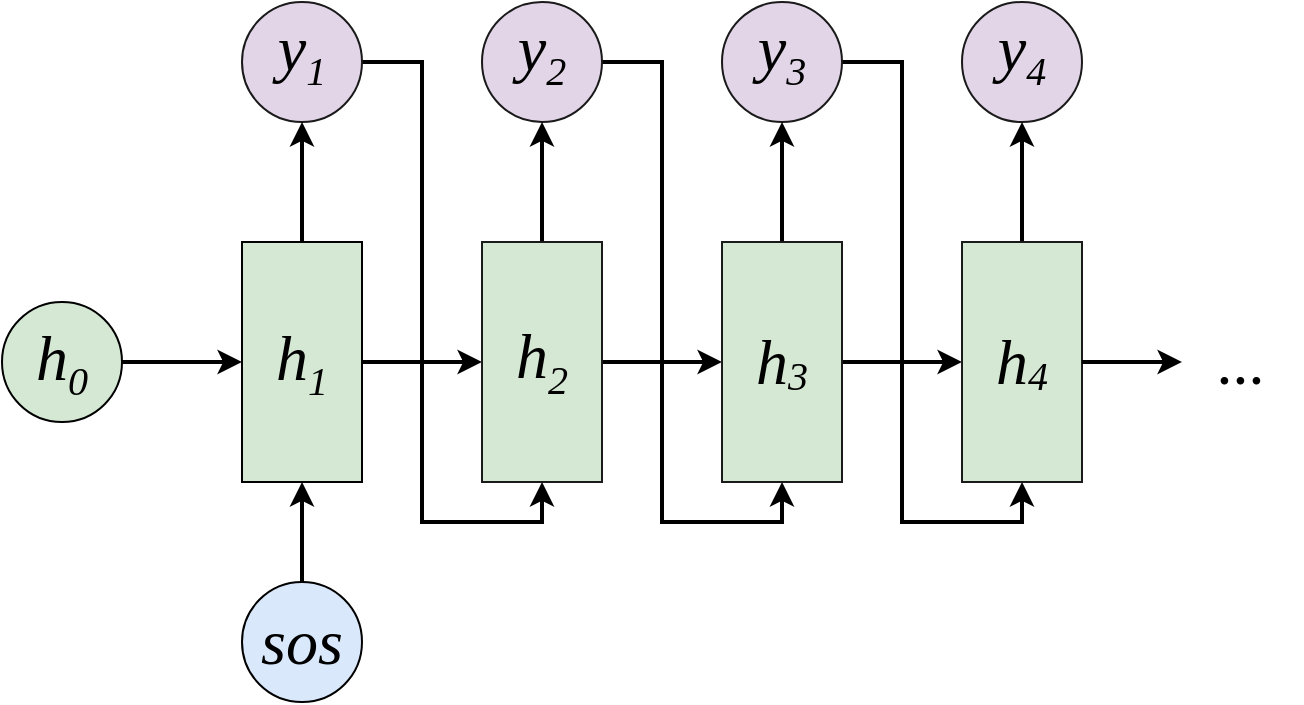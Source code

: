 <mxfile version="10.6.8" type="device"><diagram id="BSEmOGoPRy7M86O2U1Ug" name="Page-1"><mxGraphModel dx="1107" dy="604" grid="1" gridSize="10" guides="1" tooltips="1" connect="1" arrows="1" fold="1" page="1" pageScale="1" pageWidth="1100" pageHeight="850" math="0" shadow="0"><root><mxCell id="0"/><mxCell id="1" parent="0"/><mxCell id="1zUca6iBuPj1ctpjtVBc-15" style="edgeStyle=orthogonalEdgeStyle;rounded=0;orthogonalLoop=1;jettySize=auto;html=1;entryX=0.5;entryY=1;entryDx=0;entryDy=0;strokeWidth=2;" parent="1" source="1zUca6iBuPj1ctpjtVBc-1" target="1zUca6iBuPj1ctpjtVBc-10" edge="1"><mxGeometry relative="1" as="geometry"/></mxCell><mxCell id="1zUca6iBuPj1ctpjtVBc-1" value="" style="ellipse;whiteSpace=wrap;html=1;aspect=fixed;fillColor=#d5e8d4;strokeColor=#000000;" parent="1" vertex="1"><mxGeometry x="224" y="400" width="60" height="60" as="geometry"/></mxCell><mxCell id="-Diyp8xmZMJdPz6Gawks-4" style="edgeStyle=orthogonalEdgeStyle;rounded=0;orthogonalLoop=1;jettySize=auto;html=1;exitX=1;exitY=0.5;exitDx=0;exitDy=0;entryX=1;entryY=0.5;entryDx=0;entryDy=0;strokeWidth=2;" edge="1" parent="1" source="1zUca6iBuPj1ctpjtVBc-2" target="1zUca6iBuPj1ctpjtVBc-11"><mxGeometry relative="1" as="geometry"/></mxCell><mxCell id="1zUca6iBuPj1ctpjtVBc-2" value="" style="ellipse;whiteSpace=wrap;html=1;aspect=fixed;fillColor=#e1d5e7;strokeColor=#1A1A1A;" parent="1" vertex="1"><mxGeometry x="344" y="250" width="60" height="60" as="geometry"/></mxCell><mxCell id="-Diyp8xmZMJdPz6Gawks-2" style="edgeStyle=orthogonalEdgeStyle;rounded=0;orthogonalLoop=1;jettySize=auto;html=1;exitX=1;exitY=0.5;exitDx=0;exitDy=0;entryX=1;entryY=0.5;entryDx=0;entryDy=0;strokeWidth=2;" edge="1" parent="1" source="1zUca6iBuPj1ctpjtVBc-3" target="1zUca6iBuPj1ctpjtVBc-12"><mxGeometry relative="1" as="geometry"/></mxCell><mxCell id="1zUca6iBuPj1ctpjtVBc-3" value="" style="ellipse;whiteSpace=wrap;html=1;aspect=fixed;fillColor=#e1d5e7;strokeColor=#1A1A1A;" parent="1" vertex="1"><mxGeometry x="464" y="250" width="60" height="60" as="geometry"/></mxCell><mxCell id="-Diyp8xmZMJdPz6Gawks-3" style="edgeStyle=orthogonalEdgeStyle;rounded=0;orthogonalLoop=1;jettySize=auto;html=1;entryX=1;entryY=0.5;entryDx=0;entryDy=0;strokeWidth=2;" edge="1" parent="1" source="1zUca6iBuPj1ctpjtVBc-4" target="1zUca6iBuPj1ctpjtVBc-13"><mxGeometry relative="1" as="geometry"/></mxCell><mxCell id="1zUca6iBuPj1ctpjtVBc-4" value="" style="ellipse;whiteSpace=wrap;html=1;aspect=fixed;fillColor=#e1d5e7;strokeColor=#1A1A1A;" parent="1" vertex="1"><mxGeometry x="584" y="250" width="60" height="60" as="geometry"/></mxCell><mxCell id="1zUca6iBuPj1ctpjtVBc-5" value="" style="ellipse;whiteSpace=wrap;html=1;aspect=fixed;fillColor=#e1d5e7;strokeColor=#1A1A1A;" parent="1" vertex="1"><mxGeometry x="704" y="250" width="60" height="60" as="geometry"/></mxCell><mxCell id="1zUca6iBuPj1ctpjtVBc-16" style="edgeStyle=orthogonalEdgeStyle;rounded=0;orthogonalLoop=1;jettySize=auto;html=1;entryX=1;entryY=0.5;entryDx=0;entryDy=0;strokeWidth=2;" parent="1" source="1zUca6iBuPj1ctpjtVBc-6" target="1zUca6iBuPj1ctpjtVBc-10" edge="1"><mxGeometry relative="1" as="geometry"/></mxCell><mxCell id="1zUca6iBuPj1ctpjtVBc-6" value="" style="ellipse;whiteSpace=wrap;html=1;aspect=fixed;fillColor=#dae8fc;strokeColor=#000000;" parent="1" vertex="1"><mxGeometry x="344" y="540" width="60" height="60" as="geometry"/></mxCell><mxCell id="1zUca6iBuPj1ctpjtVBc-27" style="edgeStyle=orthogonalEdgeStyle;rounded=0;orthogonalLoop=1;jettySize=auto;html=1;entryX=0.5;entryY=1;entryDx=0;entryDy=0;strokeWidth=2;" parent="1" source="1zUca6iBuPj1ctpjtVBc-10" target="1zUca6iBuPj1ctpjtVBc-2" edge="1"><mxGeometry relative="1" as="geometry"/></mxCell><mxCell id="1zUca6iBuPj1ctpjtVBc-28" style="edgeStyle=orthogonalEdgeStyle;rounded=0;orthogonalLoop=1;jettySize=auto;html=1;entryX=0.5;entryY=1;entryDx=0;entryDy=0;strokeWidth=2;" parent="1" source="1zUca6iBuPj1ctpjtVBc-10" target="1zUca6iBuPj1ctpjtVBc-11" edge="1"><mxGeometry relative="1" as="geometry"/></mxCell><mxCell id="1zUca6iBuPj1ctpjtVBc-10" value="" style="whiteSpace=wrap;html=1;rotation=90;fillColor=#d5e8d4;strokeColor=#000000;" parent="1" vertex="1"><mxGeometry x="314" y="400" width="120" height="60" as="geometry"/></mxCell><mxCell id="1zUca6iBuPj1ctpjtVBc-22" style="edgeStyle=orthogonalEdgeStyle;rounded=0;orthogonalLoop=1;jettySize=auto;html=1;strokeWidth=2;entryX=0.5;entryY=1;entryDx=0;entryDy=0;" parent="1" source="1zUca6iBuPj1ctpjtVBc-11" target="1zUca6iBuPj1ctpjtVBc-3" edge="1"><mxGeometry relative="1" as="geometry"><mxPoint x="494" y="280" as="targetPoint"/></mxGeometry></mxCell><mxCell id="1zUca6iBuPj1ctpjtVBc-29" style="edgeStyle=orthogonalEdgeStyle;rounded=0;orthogonalLoop=1;jettySize=auto;html=1;entryX=0.5;entryY=1;entryDx=0;entryDy=0;strokeWidth=2;" parent="1" source="1zUca6iBuPj1ctpjtVBc-11" target="1zUca6iBuPj1ctpjtVBc-12" edge="1"><mxGeometry relative="1" as="geometry"/></mxCell><mxCell id="1zUca6iBuPj1ctpjtVBc-11" value="" style="whiteSpace=wrap;html=1;rotation=90;fillColor=#d5e8d4;strokeColor=#1A1A1A;" parent="1" vertex="1"><mxGeometry x="434" y="400" width="120" height="60" as="geometry"/></mxCell><mxCell id="1zUca6iBuPj1ctpjtVBc-21" style="edgeStyle=orthogonalEdgeStyle;rounded=0;orthogonalLoop=1;jettySize=auto;html=1;strokeWidth=2;" parent="1" source="1zUca6iBuPj1ctpjtVBc-12" target="1zUca6iBuPj1ctpjtVBc-4" edge="1"><mxGeometry relative="1" as="geometry"/></mxCell><mxCell id="1zUca6iBuPj1ctpjtVBc-30" style="edgeStyle=orthogonalEdgeStyle;rounded=0;orthogonalLoop=1;jettySize=auto;html=1;entryX=0.5;entryY=1;entryDx=0;entryDy=0;strokeWidth=2;" parent="1" source="1zUca6iBuPj1ctpjtVBc-12" target="1zUca6iBuPj1ctpjtVBc-13" edge="1"><mxGeometry relative="1" as="geometry"/></mxCell><mxCell id="1zUca6iBuPj1ctpjtVBc-12" value="" style="whiteSpace=wrap;html=1;rotation=90;fillColor=#d5e8d4;strokeColor=#1A1A1A;" parent="1" vertex="1"><mxGeometry x="554" y="400" width="120" height="60" as="geometry"/></mxCell><mxCell id="1zUca6iBuPj1ctpjtVBc-20" style="edgeStyle=orthogonalEdgeStyle;rounded=0;orthogonalLoop=1;jettySize=auto;html=1;entryX=0.5;entryY=1;entryDx=0;entryDy=0;strokeWidth=2;" parent="1" source="1zUca6iBuPj1ctpjtVBc-13" target="1zUca6iBuPj1ctpjtVBc-5" edge="1"><mxGeometry relative="1" as="geometry"/></mxCell><mxCell id="1zUca6iBuPj1ctpjtVBc-13" value="" style="whiteSpace=wrap;html=1;rotation=90;fillColor=#d5e8d4;strokeColor=#1A1A1A;" parent="1" vertex="1"><mxGeometry x="674" y="400" width="120" height="60" as="geometry"/></mxCell><mxCell id="1zUca6iBuPj1ctpjtVBc-31" value="&lt;font style=&quot;font-size: 32px&quot;&gt;h&lt;font style=&quot;font-size: 32px&quot; size=&quot;1&quot;&gt;&lt;sub style=&quot;font-size: 20px&quot;&gt;0&lt;/sub&gt;&lt;/font&gt;&lt;/font&gt;" style="text;html=1;strokeColor=none;fillColor=none;align=center;verticalAlign=middle;whiteSpace=wrap;rounded=0;fontFamily=Times New Roman;fontSize=32;fontStyle=2" parent="1" vertex="1"><mxGeometry x="224" y="415" width="60" height="30" as="geometry"/></mxCell><mxCell id="1zUca6iBuPj1ctpjtVBc-32" value="&lt;font style=&quot;font-size: 32px&quot;&gt;h&lt;font style=&quot;font-size: 32px&quot; size=&quot;1&quot;&gt;&lt;sub style=&quot;font-size: 20px&quot;&gt;1&lt;/sub&gt;&lt;/font&gt;&lt;/font&gt;" style="text;html=1;strokeColor=none;fillColor=none;align=center;verticalAlign=middle;whiteSpace=wrap;rounded=0;fontFamily=Times New Roman;fontSize=32;fontStyle=2" parent="1" vertex="1"><mxGeometry x="344" y="415" width="60" height="30" as="geometry"/></mxCell><mxCell id="1zUca6iBuPj1ctpjtVBc-33" value="&lt;font style=&quot;font-size: 32px&quot;&gt;h&lt;sub&gt;&lt;font style=&quot;font-size: 20px&quot;&gt;2&lt;/font&gt;&lt;/sub&gt;&lt;/font&gt;" style="text;html=1;strokeColor=none;fillColor=none;align=center;verticalAlign=middle;whiteSpace=wrap;rounded=0;fontFamily=Times New Roman;fontSize=32;fontStyle=2" parent="1" vertex="1"><mxGeometry x="464" y="415" width="60" height="30" as="geometry"/></mxCell><mxCell id="1zUca6iBuPj1ctpjtVBc-34" value="&lt;font style=&quot;font-size: 32px&quot;&gt;h&lt;font size=&quot;1&quot;&gt;&lt;sub&gt;&lt;font style=&quot;font-size: 20px&quot;&gt;3&lt;/font&gt;&lt;/sub&gt;&lt;/font&gt;&lt;/font&gt;" style="text;html=1;strokeColor=none;fillColor=none;align=center;verticalAlign=middle;whiteSpace=wrap;rounded=0;fontFamily=Times New Roman;fontSize=32;fontStyle=2" parent="1" vertex="1"><mxGeometry x="584" y="415" width="60" height="30" as="geometry"/></mxCell><mxCell id="-Diyp8xmZMJdPz6Gawks-8" style="edgeStyle=orthogonalEdgeStyle;rounded=0;orthogonalLoop=1;jettySize=auto;html=1;strokeWidth=2;" edge="1" parent="1" source="1zUca6iBuPj1ctpjtVBc-35"><mxGeometry relative="1" as="geometry"><mxPoint x="814" y="430" as="targetPoint"/></mxGeometry></mxCell><mxCell id="1zUca6iBuPj1ctpjtVBc-35" value="&lt;font style=&quot;font-size: 32px&quot;&gt;h&lt;font size=&quot;1&quot;&gt;&lt;sub style=&quot;font-size: 20px&quot;&gt;4&lt;/sub&gt;&lt;/font&gt;&lt;/font&gt;" style="text;html=1;strokeColor=none;fillColor=none;align=center;verticalAlign=middle;whiteSpace=wrap;rounded=0;fontFamily=Times New Roman;fontSize=32;fontStyle=2" parent="1" vertex="1"><mxGeometry x="704" y="415" width="60" height="30" as="geometry"/></mxCell><mxCell id="-Diyp8xmZMJdPz6Gawks-7" value="sos" style="text;html=1;strokeColor=none;fillColor=none;align=center;verticalAlign=middle;whiteSpace=wrap;rounded=0;fontFamily=Times New Roman;fontSize=32;fontStyle=2" vertex="1" parent="1"><mxGeometry x="341" y="550" width="66" height="40" as="geometry"/></mxCell><mxCell id="-Diyp8xmZMJdPz6Gawks-9" value="..." style="text;html=1;strokeColor=none;fillColor=none;align=center;verticalAlign=middle;whiteSpace=wrap;rounded=0;fontFamily=Times New Roman;fontSize=32;fontStyle=2" vertex="1" parent="1"><mxGeometry x="814" y="415" width="60" height="30" as="geometry"/></mxCell><mxCell id="-Diyp8xmZMJdPz6Gawks-10" value="&lt;font style=&quot;font-size: 32px&quot;&gt;y&lt;font style=&quot;font-size: 32px&quot; size=&quot;1&quot;&gt;&lt;sub style=&quot;font-size: 20px&quot;&gt;1&lt;/sub&gt;&lt;/font&gt;&lt;/font&gt;" style="text;html=1;strokeColor=none;fillColor=none;align=center;verticalAlign=middle;whiteSpace=wrap;rounded=0;fontFamily=Times New Roman;fontSize=32;fontStyle=2" vertex="1" parent="1"><mxGeometry x="344" y="260" width="60" height="30" as="geometry"/></mxCell><mxCell id="-Diyp8xmZMJdPz6Gawks-11" value="&lt;font style=&quot;font-size: 32px&quot;&gt;y&lt;font style=&quot;font-size: 32px&quot; size=&quot;1&quot;&gt;&lt;sub style=&quot;font-size: 20px&quot;&gt;2&lt;/sub&gt;&lt;/font&gt;&lt;/font&gt;" style="text;html=1;strokeColor=none;fillColor=none;align=center;verticalAlign=middle;whiteSpace=wrap;rounded=0;fontFamily=Times New Roman;fontSize=32;fontStyle=2" vertex="1" parent="1"><mxGeometry x="464" y="260" width="60" height="30" as="geometry"/></mxCell><mxCell id="-Diyp8xmZMJdPz6Gawks-14" value="&lt;font style=&quot;font-size: 32px&quot;&gt;y&lt;font style=&quot;font-size: 32px&quot; size=&quot;1&quot;&gt;&lt;sub style=&quot;font-size: 20px&quot;&gt;3&lt;/sub&gt;&lt;/font&gt;&lt;/font&gt;" style="text;html=1;strokeColor=none;fillColor=none;align=center;verticalAlign=middle;whiteSpace=wrap;rounded=0;fontFamily=Times New Roman;fontSize=32;fontStyle=2" vertex="1" parent="1"><mxGeometry x="584" y="260" width="60" height="30" as="geometry"/></mxCell><mxCell id="-Diyp8xmZMJdPz6Gawks-15" value="&lt;font style=&quot;font-size: 32px&quot;&gt;y&lt;font style=&quot;font-size: 32px&quot; size=&quot;1&quot;&gt;&lt;sub style=&quot;font-size: 20px&quot;&gt;4&lt;/sub&gt;&lt;/font&gt;&lt;/font&gt;" style="text;html=1;strokeColor=none;fillColor=none;align=center;verticalAlign=middle;whiteSpace=wrap;rounded=0;fontFamily=Times New Roman;fontSize=32;fontStyle=2" vertex="1" parent="1"><mxGeometry x="704" y="260" width="60" height="30" as="geometry"/></mxCell></root></mxGraphModel></diagram></mxfile>